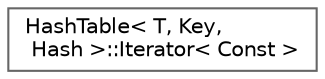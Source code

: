 digraph "Graphical Class Hierarchy"
{
 // LATEX_PDF_SIZE
  bgcolor="transparent";
  edge [fontname=Helvetica,fontsize=10,labelfontname=Helvetica,labelfontsize=10];
  node [fontname=Helvetica,fontsize=10,shape=box,height=0.2,width=0.4];
  rankdir="LR";
  Node0 [id="Node000000",label="HashTable\< T, Key,\l Hash \>::Iterator\< Const \>",height=0.2,width=0.4,color="grey40", fillcolor="white", style="filled",URL="$classFoam_1_1HashTable_1_1Iterator.html",tooltip=" "];
}
